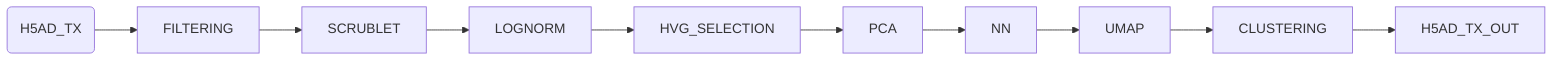 flowchart LR
   H5AD_TX_IN(H5AD_TX)
   FILTERING
   SCRUBLET
   LOGNORM
   HVG_SELECTION
   PCA
   NN
   CLUSTERING
   UMAP

   H5AD_TX_IN --> FILTERING --> SCRUBLET --> LOGNORM -->  HVG_SELECTION
   HVG_SELECTION --> PCA --> NN --> UMAP --> CLUSTERING --> H5AD_TX_OUT